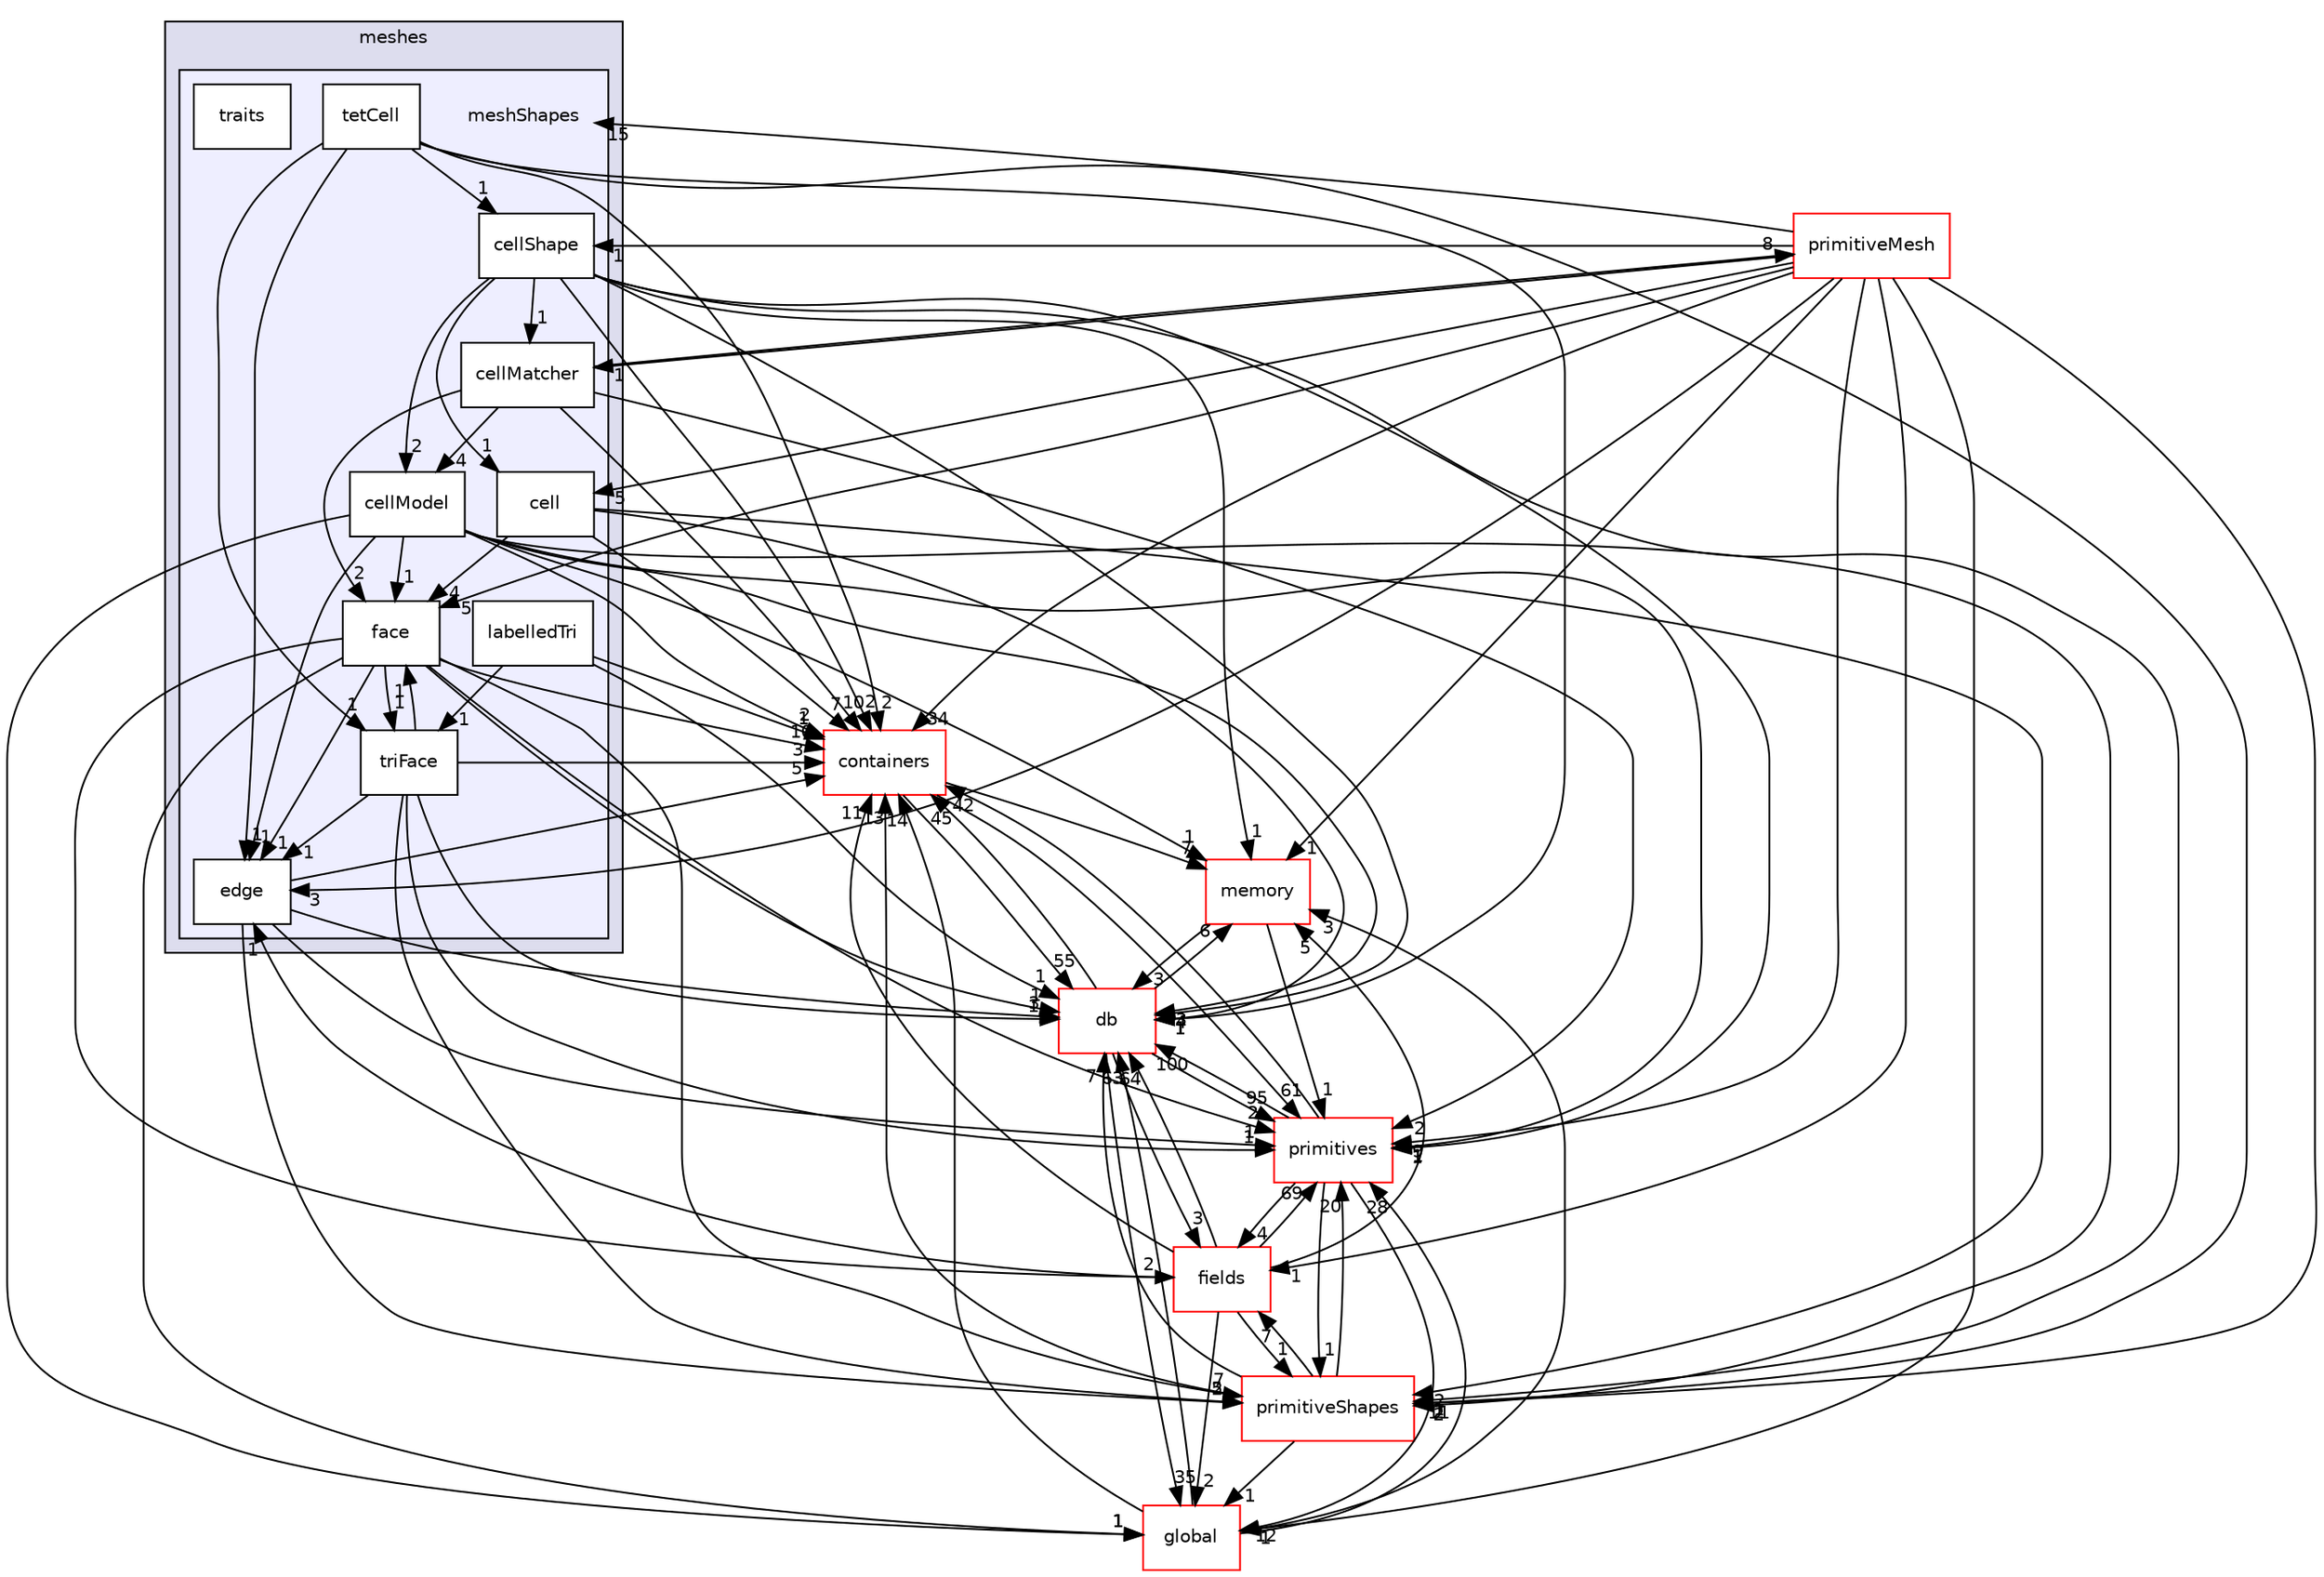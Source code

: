 digraph "src/OpenFOAM/meshes/meshShapes" {
  bgcolor=transparent;
  compound=true
  node [ fontsize="10", fontname="Helvetica"];
  edge [ labelfontsize="10", labelfontname="Helvetica"];
  subgraph clusterdir_aa2423979fb45fc41c393a5db370ab21 {
    graph [ bgcolor="#ddddee", pencolor="black", label="meshes" fontname="Helvetica", fontsize="10", URL="dir_aa2423979fb45fc41c393a5db370ab21.html"]
  subgraph clusterdir_b8e2732bc99f8fb2a379dad81aa6030e {
    graph [ bgcolor="#eeeeff", pencolor="black", label="" URL="dir_b8e2732bc99f8fb2a379dad81aa6030e.html"];
    dir_b8e2732bc99f8fb2a379dad81aa6030e [shape=plaintext label="meshShapes"];
    dir_f0875c241e23d39b15d3260f77fbe0f6 [shape=box label="cell" color="black" fillcolor="white" style="filled" URL="dir_f0875c241e23d39b15d3260f77fbe0f6.html"];
    dir_98615869478e2807f5197cae1415666c [shape=box label="cellMatcher" color="black" fillcolor="white" style="filled" URL="dir_98615869478e2807f5197cae1415666c.html"];
    dir_a4b554e05a9b7345a7b6bd52e5aa8f99 [shape=box label="cellModel" color="black" fillcolor="white" style="filled" URL="dir_a4b554e05a9b7345a7b6bd52e5aa8f99.html"];
    dir_4bba408616a9d927d44d484b2a21665f [shape=box label="cellShape" color="black" fillcolor="white" style="filled" URL="dir_4bba408616a9d927d44d484b2a21665f.html"];
    dir_05ec013dcc31a6c6df38dcfca56fa4b9 [shape=box label="edge" color="black" fillcolor="white" style="filled" URL="dir_05ec013dcc31a6c6df38dcfca56fa4b9.html"];
    dir_900080d28a8d6389dbac680930b6f778 [shape=box label="face" color="black" fillcolor="white" style="filled" URL="dir_900080d28a8d6389dbac680930b6f778.html"];
    dir_cf75a01b7493f4b215ffb3c0362a3cdf [shape=box label="labelledTri" color="black" fillcolor="white" style="filled" URL="dir_cf75a01b7493f4b215ffb3c0362a3cdf.html"];
    dir_4771b17f789d905e2dac710e3f219fff [shape=box label="tetCell" color="black" fillcolor="white" style="filled" URL="dir_4771b17f789d905e2dac710e3f219fff.html"];
    dir_7ab79656cd0fd19186c35ebf8f7415aa [shape=box label="traits" color="black" fillcolor="white" style="filled" URL="dir_7ab79656cd0fd19186c35ebf8f7415aa.html"];
    dir_33afe76c80c3d98c51e67e1a5ff12d8d [shape=box label="triFace" color="black" fillcolor="white" style="filled" URL="dir_33afe76c80c3d98c51e67e1a5ff12d8d.html"];
  }
  }
  dir_385a22dcc2f7120acb0f1a7a832b3b8d [shape=box label="memory" color="red" URL="dir_385a22dcc2f7120acb0f1a7a832b3b8d.html"];
  dir_962442b8f989d5529fab5e0f0e4ffb74 [shape=box label="fields" color="red" URL="dir_962442b8f989d5529fab5e0f0e4ffb74.html"];
  dir_19d0872053bde092be81d7fe3f56cbf7 [shape=box label="containers" color="red" URL="dir_19d0872053bde092be81d7fe3f56cbf7.html"];
  dir_d498992fb7d3f293d898bf6d3a4df869 [shape=box label="primitiveMesh" color="red" URL="dir_d498992fb7d3f293d898bf6d3a4df869.html"];
  dir_63c634f7a7cfd679ac26c67fb30fc32f [shape=box label="db" color="red" URL="dir_63c634f7a7cfd679ac26c67fb30fc32f.html"];
  dir_a36ac568b20b0ed2190ed53a491bc296 [shape=box label="primitiveShapes" color="red" URL="dir_a36ac568b20b0ed2190ed53a491bc296.html"];
  dir_8583492183f4d27c76555f8f333dd07b [shape=box label="global" color="red" URL="dir_8583492183f4d27c76555f8f333dd07b.html"];
  dir_3e50f45338116b169052b428016851aa [shape=box label="primitives" color="red" URL="dir_3e50f45338116b169052b428016851aa.html"];
  dir_4bba408616a9d927d44d484b2a21665f->dir_385a22dcc2f7120acb0f1a7a832b3b8d [headlabel="1", labeldistance=1.5 headhref="dir_002542_002521.html"];
  dir_4bba408616a9d927d44d484b2a21665f->dir_98615869478e2807f5197cae1415666c [headlabel="1", labeldistance=1.5 headhref="dir_002542_002540.html"];
  dir_4bba408616a9d927d44d484b2a21665f->dir_19d0872053bde092be81d7fe3f56cbf7 [headlabel="2", labeldistance=1.5 headhref="dir_002542_002156.html"];
  dir_4bba408616a9d927d44d484b2a21665f->dir_f0875c241e23d39b15d3260f77fbe0f6 [headlabel="1", labeldistance=1.5 headhref="dir_002542_002539.html"];
  dir_4bba408616a9d927d44d484b2a21665f->dir_a4b554e05a9b7345a7b6bd52e5aa8f99 [headlabel="2", labeldistance=1.5 headhref="dir_002542_002541.html"];
  dir_4bba408616a9d927d44d484b2a21665f->dir_63c634f7a7cfd679ac26c67fb30fc32f [headlabel="4", labeldistance=1.5 headhref="dir_002542_002218.html"];
  dir_4bba408616a9d927d44d484b2a21665f->dir_a36ac568b20b0ed2190ed53a491bc296 [headlabel="1", labeldistance=1.5 headhref="dir_002542_002615.html"];
  dir_4bba408616a9d927d44d484b2a21665f->dir_3e50f45338116b169052b428016851aa [headlabel="1", labeldistance=1.5 headhref="dir_002542_002628.html"];
  dir_385a22dcc2f7120acb0f1a7a832b3b8d->dir_63c634f7a7cfd679ac26c67fb30fc32f [headlabel="3", labeldistance=1.5 headhref="dir_002521_002218.html"];
  dir_385a22dcc2f7120acb0f1a7a832b3b8d->dir_3e50f45338116b169052b428016851aa [headlabel="1", labeldistance=1.5 headhref="dir_002521_002628.html"];
  dir_98615869478e2807f5197cae1415666c->dir_19d0872053bde092be81d7fe3f56cbf7 [headlabel="10", labeldistance=1.5 headhref="dir_002540_002156.html"];
  dir_98615869478e2807f5197cae1415666c->dir_d498992fb7d3f293d898bf6d3a4df869 [headlabel="8", labeldistance=1.5 headhref="dir_002540_002610.html"];
  dir_98615869478e2807f5197cae1415666c->dir_a4b554e05a9b7345a7b6bd52e5aa8f99 [headlabel="4", labeldistance=1.5 headhref="dir_002540_002541.html"];
  dir_98615869478e2807f5197cae1415666c->dir_3e50f45338116b169052b428016851aa [headlabel="2", labeldistance=1.5 headhref="dir_002540_002628.html"];
  dir_98615869478e2807f5197cae1415666c->dir_900080d28a8d6389dbac680930b6f778 [headlabel="2", labeldistance=1.5 headhref="dir_002540_002544.html"];
  dir_962442b8f989d5529fab5e0f0e4ffb74->dir_385a22dcc2f7120acb0f1a7a832b3b8d [headlabel="5", labeldistance=1.5 headhref="dir_002305_002521.html"];
  dir_962442b8f989d5529fab5e0f0e4ffb74->dir_19d0872053bde092be81d7fe3f56cbf7 [headlabel="11", labeldistance=1.5 headhref="dir_002305_002156.html"];
  dir_962442b8f989d5529fab5e0f0e4ffb74->dir_05ec013dcc31a6c6df38dcfca56fa4b9 [headlabel="1", labeldistance=1.5 headhref="dir_002305_002543.html"];
  dir_962442b8f989d5529fab5e0f0e4ffb74->dir_63c634f7a7cfd679ac26c67fb30fc32f [headlabel="64", labeldistance=1.5 headhref="dir_002305_002218.html"];
  dir_962442b8f989d5529fab5e0f0e4ffb74->dir_a36ac568b20b0ed2190ed53a491bc296 [headlabel="1", labeldistance=1.5 headhref="dir_002305_002615.html"];
  dir_962442b8f989d5529fab5e0f0e4ffb74->dir_8583492183f4d27c76555f8f333dd07b [headlabel="2", labeldistance=1.5 headhref="dir_002305_002385.html"];
  dir_962442b8f989d5529fab5e0f0e4ffb74->dir_3e50f45338116b169052b428016851aa [headlabel="69", labeldistance=1.5 headhref="dir_002305_002628.html"];
  dir_19d0872053bde092be81d7fe3f56cbf7->dir_385a22dcc2f7120acb0f1a7a832b3b8d [headlabel="7", labeldistance=1.5 headhref="dir_002156_002521.html"];
  dir_19d0872053bde092be81d7fe3f56cbf7->dir_63c634f7a7cfd679ac26c67fb30fc32f [headlabel="55", labeldistance=1.5 headhref="dir_002156_002218.html"];
  dir_19d0872053bde092be81d7fe3f56cbf7->dir_3e50f45338116b169052b428016851aa [headlabel="61", labeldistance=1.5 headhref="dir_002156_002628.html"];
  dir_05ec013dcc31a6c6df38dcfca56fa4b9->dir_19d0872053bde092be81d7fe3f56cbf7 [headlabel="5", labeldistance=1.5 headhref="dir_002543_002156.html"];
  dir_05ec013dcc31a6c6df38dcfca56fa4b9->dir_63c634f7a7cfd679ac26c67fb30fc32f [headlabel="3", labeldistance=1.5 headhref="dir_002543_002218.html"];
  dir_05ec013dcc31a6c6df38dcfca56fa4b9->dir_a36ac568b20b0ed2190ed53a491bc296 [headlabel="2", labeldistance=1.5 headhref="dir_002543_002615.html"];
  dir_05ec013dcc31a6c6df38dcfca56fa4b9->dir_3e50f45338116b169052b428016851aa [headlabel="1", labeldistance=1.5 headhref="dir_002543_002628.html"];
  dir_f0875c241e23d39b15d3260f77fbe0f6->dir_19d0872053bde092be81d7fe3f56cbf7 [headlabel="7", labeldistance=1.5 headhref="dir_002539_002156.html"];
  dir_f0875c241e23d39b15d3260f77fbe0f6->dir_63c634f7a7cfd679ac26c67fb30fc32f [headlabel="1", labeldistance=1.5 headhref="dir_002539_002218.html"];
  dir_f0875c241e23d39b15d3260f77fbe0f6->dir_a36ac568b20b0ed2190ed53a491bc296 [headlabel="2", labeldistance=1.5 headhref="dir_002539_002615.html"];
  dir_f0875c241e23d39b15d3260f77fbe0f6->dir_900080d28a8d6389dbac680930b6f778 [headlabel="4", labeldistance=1.5 headhref="dir_002539_002544.html"];
  dir_d498992fb7d3f293d898bf6d3a4df869->dir_4bba408616a9d927d44d484b2a21665f [headlabel="1", labeldistance=1.5 headhref="dir_002610_002542.html"];
  dir_d498992fb7d3f293d898bf6d3a4df869->dir_385a22dcc2f7120acb0f1a7a832b3b8d [headlabel="1", labeldistance=1.5 headhref="dir_002610_002521.html"];
  dir_d498992fb7d3f293d898bf6d3a4df869->dir_98615869478e2807f5197cae1415666c [headlabel="1", labeldistance=1.5 headhref="dir_002610_002540.html"];
  dir_d498992fb7d3f293d898bf6d3a4df869->dir_962442b8f989d5529fab5e0f0e4ffb74 [headlabel="1", labeldistance=1.5 headhref="dir_002610_002305.html"];
  dir_d498992fb7d3f293d898bf6d3a4df869->dir_19d0872053bde092be81d7fe3f56cbf7 [headlabel="34", labeldistance=1.5 headhref="dir_002610_002156.html"];
  dir_d498992fb7d3f293d898bf6d3a4df869->dir_05ec013dcc31a6c6df38dcfca56fa4b9 [headlabel="3", labeldistance=1.5 headhref="dir_002610_002543.html"];
  dir_d498992fb7d3f293d898bf6d3a4df869->dir_f0875c241e23d39b15d3260f77fbe0f6 [headlabel="5", labeldistance=1.5 headhref="dir_002610_002539.html"];
  dir_d498992fb7d3f293d898bf6d3a4df869->dir_a36ac568b20b0ed2190ed53a491bc296 [headlabel="11", labeldistance=1.5 headhref="dir_002610_002615.html"];
  dir_d498992fb7d3f293d898bf6d3a4df869->dir_8583492183f4d27c76555f8f333dd07b [headlabel="1", labeldistance=1.5 headhref="dir_002610_002385.html"];
  dir_d498992fb7d3f293d898bf6d3a4df869->dir_3e50f45338116b169052b428016851aa [headlabel="9", labeldistance=1.5 headhref="dir_002610_002628.html"];
  dir_d498992fb7d3f293d898bf6d3a4df869->dir_b8e2732bc99f8fb2a379dad81aa6030e [headlabel="15", labeldistance=1.5 headhref="dir_002610_002538.html"];
  dir_d498992fb7d3f293d898bf6d3a4df869->dir_900080d28a8d6389dbac680930b6f778 [headlabel="5", labeldistance=1.5 headhref="dir_002610_002544.html"];
  dir_a4b554e05a9b7345a7b6bd52e5aa8f99->dir_385a22dcc2f7120acb0f1a7a832b3b8d [headlabel="1", labeldistance=1.5 headhref="dir_002541_002521.html"];
  dir_a4b554e05a9b7345a7b6bd52e5aa8f99->dir_19d0872053bde092be81d7fe3f56cbf7 [headlabel="2", labeldistance=1.5 headhref="dir_002541_002156.html"];
  dir_a4b554e05a9b7345a7b6bd52e5aa8f99->dir_05ec013dcc31a6c6df38dcfca56fa4b9 [headlabel="1", labeldistance=1.5 headhref="dir_002541_002543.html"];
  dir_a4b554e05a9b7345a7b6bd52e5aa8f99->dir_63c634f7a7cfd679ac26c67fb30fc32f [headlabel="3", labeldistance=1.5 headhref="dir_002541_002218.html"];
  dir_a4b554e05a9b7345a7b6bd52e5aa8f99->dir_a36ac568b20b0ed2190ed53a491bc296 [headlabel="2", labeldistance=1.5 headhref="dir_002541_002615.html"];
  dir_a4b554e05a9b7345a7b6bd52e5aa8f99->dir_8583492183f4d27c76555f8f333dd07b [headlabel="1", labeldistance=1.5 headhref="dir_002541_002385.html"];
  dir_a4b554e05a9b7345a7b6bd52e5aa8f99->dir_3e50f45338116b169052b428016851aa [headlabel="1", labeldistance=1.5 headhref="dir_002541_002628.html"];
  dir_a4b554e05a9b7345a7b6bd52e5aa8f99->dir_900080d28a8d6389dbac680930b6f778 [headlabel="1", labeldistance=1.5 headhref="dir_002541_002544.html"];
  dir_63c634f7a7cfd679ac26c67fb30fc32f->dir_385a22dcc2f7120acb0f1a7a832b3b8d [headlabel="6", labeldistance=1.5 headhref="dir_002218_002521.html"];
  dir_63c634f7a7cfd679ac26c67fb30fc32f->dir_962442b8f989d5529fab5e0f0e4ffb74 [headlabel="3", labeldistance=1.5 headhref="dir_002218_002305.html"];
  dir_63c634f7a7cfd679ac26c67fb30fc32f->dir_19d0872053bde092be81d7fe3f56cbf7 [headlabel="45", labeldistance=1.5 headhref="dir_002218_002156.html"];
  dir_63c634f7a7cfd679ac26c67fb30fc32f->dir_8583492183f4d27c76555f8f333dd07b [headlabel="35", labeldistance=1.5 headhref="dir_002218_002385.html"];
  dir_63c634f7a7cfd679ac26c67fb30fc32f->dir_3e50f45338116b169052b428016851aa [headlabel="95", labeldistance=1.5 headhref="dir_002218_002628.html"];
  dir_a36ac568b20b0ed2190ed53a491bc296->dir_962442b8f989d5529fab5e0f0e4ffb74 [headlabel="7", labeldistance=1.5 headhref="dir_002615_002305.html"];
  dir_a36ac568b20b0ed2190ed53a491bc296->dir_19d0872053bde092be81d7fe3f56cbf7 [headlabel="13", labeldistance=1.5 headhref="dir_002615_002156.html"];
  dir_a36ac568b20b0ed2190ed53a491bc296->dir_63c634f7a7cfd679ac26c67fb30fc32f [headlabel="7", labeldistance=1.5 headhref="dir_002615_002218.html"];
  dir_a36ac568b20b0ed2190ed53a491bc296->dir_8583492183f4d27c76555f8f333dd07b [headlabel="1", labeldistance=1.5 headhref="dir_002615_002385.html"];
  dir_a36ac568b20b0ed2190ed53a491bc296->dir_3e50f45338116b169052b428016851aa [headlabel="20", labeldistance=1.5 headhref="dir_002615_002628.html"];
  dir_8583492183f4d27c76555f8f333dd07b->dir_385a22dcc2f7120acb0f1a7a832b3b8d [headlabel="3", labeldistance=1.5 headhref="dir_002385_002521.html"];
  dir_8583492183f4d27c76555f8f333dd07b->dir_19d0872053bde092be81d7fe3f56cbf7 [headlabel="14", labeldistance=1.5 headhref="dir_002385_002156.html"];
  dir_8583492183f4d27c76555f8f333dd07b->dir_63c634f7a7cfd679ac26c67fb30fc32f [headlabel="63", labeldistance=1.5 headhref="dir_002385_002218.html"];
  dir_8583492183f4d27c76555f8f333dd07b->dir_3e50f45338116b169052b428016851aa [headlabel="28", labeldistance=1.5 headhref="dir_002385_002628.html"];
  dir_3e50f45338116b169052b428016851aa->dir_962442b8f989d5529fab5e0f0e4ffb74 [headlabel="4", labeldistance=1.5 headhref="dir_002628_002305.html"];
  dir_3e50f45338116b169052b428016851aa->dir_19d0872053bde092be81d7fe3f56cbf7 [headlabel="42", labeldistance=1.5 headhref="dir_002628_002156.html"];
  dir_3e50f45338116b169052b428016851aa->dir_63c634f7a7cfd679ac26c67fb30fc32f [headlabel="100", labeldistance=1.5 headhref="dir_002628_002218.html"];
  dir_3e50f45338116b169052b428016851aa->dir_a36ac568b20b0ed2190ed53a491bc296 [headlabel="1", labeldistance=1.5 headhref="dir_002628_002615.html"];
  dir_3e50f45338116b169052b428016851aa->dir_8583492183f4d27c76555f8f333dd07b [headlabel="12", labeldistance=1.5 headhref="dir_002628_002385.html"];
  dir_33afe76c80c3d98c51e67e1a5ff12d8d->dir_19d0872053bde092be81d7fe3f56cbf7 [headlabel="3", labeldistance=1.5 headhref="dir_002548_002156.html"];
  dir_33afe76c80c3d98c51e67e1a5ff12d8d->dir_05ec013dcc31a6c6df38dcfca56fa4b9 [headlabel="1", labeldistance=1.5 headhref="dir_002548_002543.html"];
  dir_33afe76c80c3d98c51e67e1a5ff12d8d->dir_63c634f7a7cfd679ac26c67fb30fc32f [headlabel="1", labeldistance=1.5 headhref="dir_002548_002218.html"];
  dir_33afe76c80c3d98c51e67e1a5ff12d8d->dir_a36ac568b20b0ed2190ed53a491bc296 [headlabel="5", labeldistance=1.5 headhref="dir_002548_002615.html"];
  dir_33afe76c80c3d98c51e67e1a5ff12d8d->dir_3e50f45338116b169052b428016851aa [headlabel="1", labeldistance=1.5 headhref="dir_002548_002628.html"];
  dir_33afe76c80c3d98c51e67e1a5ff12d8d->dir_900080d28a8d6389dbac680930b6f778 [headlabel="1", labeldistance=1.5 headhref="dir_002548_002544.html"];
  dir_900080d28a8d6389dbac680930b6f778->dir_962442b8f989d5529fab5e0f0e4ffb74 [headlabel="2", labeldistance=1.5 headhref="dir_002544_002305.html"];
  dir_900080d28a8d6389dbac680930b6f778->dir_19d0872053bde092be81d7fe3f56cbf7 [headlabel="10", labeldistance=1.5 headhref="dir_002544_002156.html"];
  dir_900080d28a8d6389dbac680930b6f778->dir_05ec013dcc31a6c6df38dcfca56fa4b9 [headlabel="1", labeldistance=1.5 headhref="dir_002544_002543.html"];
  dir_900080d28a8d6389dbac680930b6f778->dir_63c634f7a7cfd679ac26c67fb30fc32f [headlabel="1", labeldistance=1.5 headhref="dir_002544_002218.html"];
  dir_900080d28a8d6389dbac680930b6f778->dir_a36ac568b20b0ed2190ed53a491bc296 [headlabel="7", labeldistance=1.5 headhref="dir_002544_002615.html"];
  dir_900080d28a8d6389dbac680930b6f778->dir_8583492183f4d27c76555f8f333dd07b [headlabel="1", labeldistance=1.5 headhref="dir_002544_002385.html"];
  dir_900080d28a8d6389dbac680930b6f778->dir_3e50f45338116b169052b428016851aa [headlabel="2", labeldistance=1.5 headhref="dir_002544_002628.html"];
  dir_900080d28a8d6389dbac680930b6f778->dir_33afe76c80c3d98c51e67e1a5ff12d8d [headlabel="1", labeldistance=1.5 headhref="dir_002544_002548.html"];
  dir_cf75a01b7493f4b215ffb3c0362a3cdf->dir_19d0872053bde092be81d7fe3f56cbf7 [headlabel="1", labeldistance=1.5 headhref="dir_002545_002156.html"];
  dir_cf75a01b7493f4b215ffb3c0362a3cdf->dir_63c634f7a7cfd679ac26c67fb30fc32f [headlabel="1", labeldistance=1.5 headhref="dir_002545_002218.html"];
  dir_cf75a01b7493f4b215ffb3c0362a3cdf->dir_33afe76c80c3d98c51e67e1a5ff12d8d [headlabel="1", labeldistance=1.5 headhref="dir_002545_002548.html"];
  dir_4771b17f789d905e2dac710e3f219fff->dir_4bba408616a9d927d44d484b2a21665f [headlabel="1", labeldistance=1.5 headhref="dir_002546_002542.html"];
  dir_4771b17f789d905e2dac710e3f219fff->dir_19d0872053bde092be81d7fe3f56cbf7 [headlabel="2", labeldistance=1.5 headhref="dir_002546_002156.html"];
  dir_4771b17f789d905e2dac710e3f219fff->dir_05ec013dcc31a6c6df38dcfca56fa4b9 [headlabel="1", labeldistance=1.5 headhref="dir_002546_002543.html"];
  dir_4771b17f789d905e2dac710e3f219fff->dir_63c634f7a7cfd679ac26c67fb30fc32f [headlabel="1", labeldistance=1.5 headhref="dir_002546_002218.html"];
  dir_4771b17f789d905e2dac710e3f219fff->dir_a36ac568b20b0ed2190ed53a491bc296 [headlabel="2", labeldistance=1.5 headhref="dir_002546_002615.html"];
  dir_4771b17f789d905e2dac710e3f219fff->dir_33afe76c80c3d98c51e67e1a5ff12d8d [headlabel="1", labeldistance=1.5 headhref="dir_002546_002548.html"];
}
